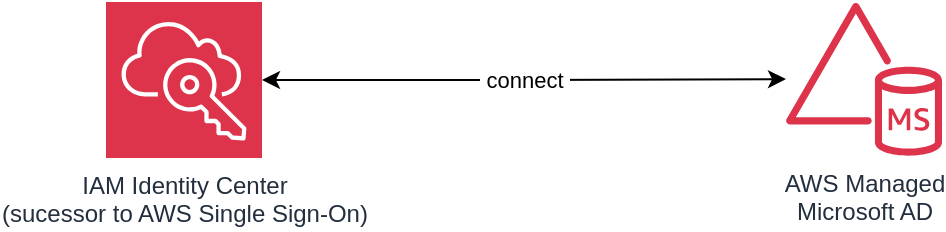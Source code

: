 <mxfile version="26.0.4">
  <diagram name="Page-1" id="5LnvsM03X5vsUI0eeKhU">
    <mxGraphModel dx="1114" dy="1198" grid="1" gridSize="10" guides="1" tooltips="1" connect="1" arrows="1" fold="1" page="1" pageScale="1" pageWidth="850" pageHeight="1100" math="0" shadow="0">
      <root>
        <mxCell id="0" />
        <mxCell id="1" parent="0" />
        <mxCell id="5jkNF_n5eDbD32xzq50z-4" value="&amp;nbsp;connect&amp;nbsp;" style="edgeStyle=orthogonalEdgeStyle;rounded=0;orthogonalLoop=1;jettySize=auto;html=1;startArrow=classic;startFill=1;" parent="1" source="5jkNF_n5eDbD32xzq50z-1" target="5jkNF_n5eDbD32xzq50z-3" edge="1">
          <mxGeometry relative="1" as="geometry" />
        </mxCell>
        <mxCell id="5jkNF_n5eDbD32xzq50z-1" value="IAM Identity Center&lt;div&gt;(sucessor to AWS Single Sign-On)&lt;/div&gt;" style="sketch=0;points=[[0,0,0],[0.25,0,0],[0.5,0,0],[0.75,0,0],[1,0,0],[0,1,0],[0.25,1,0],[0.5,1,0],[0.75,1,0],[1,1,0],[0,0.25,0],[0,0.5,0],[0,0.75,0],[1,0.25,0],[1,0.5,0],[1,0.75,0]];outlineConnect=0;fontColor=#232F3E;fillColor=#DD344C;strokeColor=#ffffff;dashed=0;verticalLabelPosition=bottom;verticalAlign=top;align=center;html=1;fontSize=12;fontStyle=0;aspect=fixed;shape=mxgraph.aws4.resourceIcon;resIcon=mxgraph.aws4.single_sign_on;" parent="1" vertex="1">
          <mxGeometry x="230" y="472" width="78" height="78" as="geometry" />
        </mxCell>
        <mxCell id="5jkNF_n5eDbD32xzq50z-3" value="AWS Managed&lt;div&gt;Microsoft AD&lt;/div&gt;" style="sketch=0;outlineConnect=0;fontColor=#232F3E;gradientColor=none;fillColor=#DD344C;strokeColor=none;dashed=0;verticalLabelPosition=bottom;verticalAlign=top;align=center;html=1;fontSize=12;fontStyle=0;aspect=fixed;pointerEvents=1;shape=mxgraph.aws4.managed_ms_ad;" parent="1" vertex="1">
          <mxGeometry x="570" y="472" width="78" height="77" as="geometry" />
        </mxCell>
      </root>
    </mxGraphModel>
  </diagram>
</mxfile>
